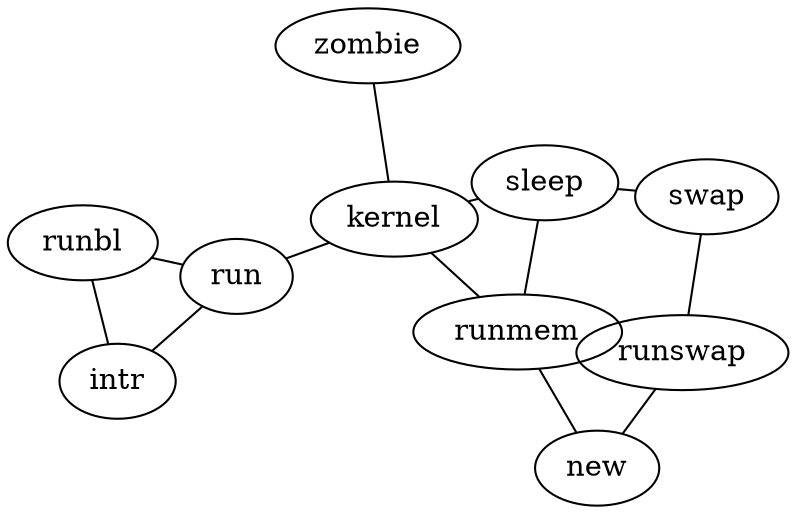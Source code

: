 graph "G" {
  layout = "neato";
  "run" -- "intr";
  "intr" -- "runbl";
  "runbl" -- "run";
  "run" -- "kernel";
  "kernel" -- {"zombie" "sleep" "runmem"};
  "sleep" -- "swap";
  "swap" -- "runswap";
  "runswap" -- "new";
  "runswap" -- "runmem";
  "new" -- "runmem";
  "sleep" -- "runmem";
}

